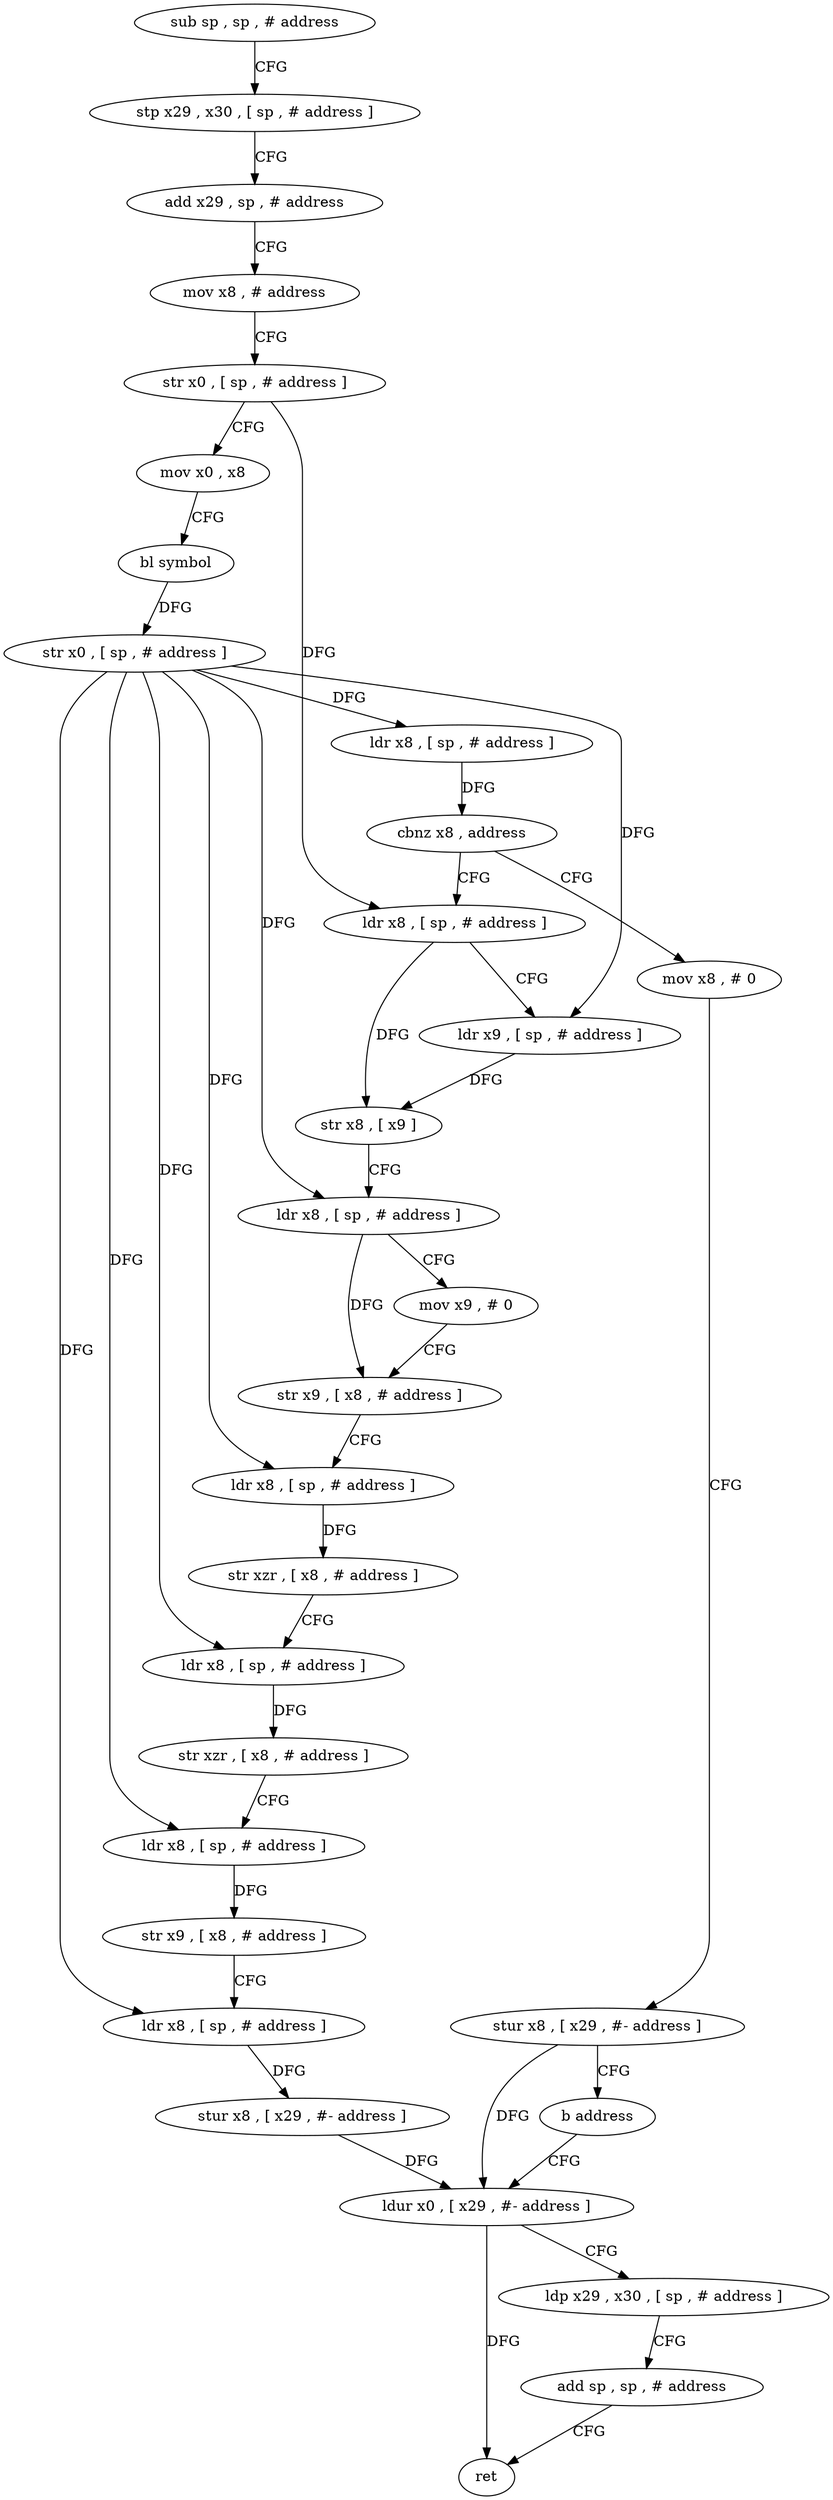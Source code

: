 digraph "func" {
"4211348" [label = "sub sp , sp , # address" ]
"4211352" [label = "stp x29 , x30 , [ sp , # address ]" ]
"4211356" [label = "add x29 , sp , # address" ]
"4211360" [label = "mov x8 , # address" ]
"4211364" [label = "str x0 , [ sp , # address ]" ]
"4211368" [label = "mov x0 , x8" ]
"4211372" [label = "bl symbol" ]
"4211376" [label = "str x0 , [ sp , # address ]" ]
"4211380" [label = "ldr x8 , [ sp , # address ]" ]
"4211384" [label = "cbnz x8 , address" ]
"4211400" [label = "ldr x8 , [ sp , # address ]" ]
"4211388" [label = "mov x8 , # 0" ]
"4211404" [label = "ldr x9 , [ sp , # address ]" ]
"4211408" [label = "str x8 , [ x9 ]" ]
"4211412" [label = "ldr x8 , [ sp , # address ]" ]
"4211416" [label = "mov x9 , # 0" ]
"4211420" [label = "str x9 , [ x8 , # address ]" ]
"4211424" [label = "ldr x8 , [ sp , # address ]" ]
"4211428" [label = "str xzr , [ x8 , # address ]" ]
"4211432" [label = "ldr x8 , [ sp , # address ]" ]
"4211436" [label = "str xzr , [ x8 , # address ]" ]
"4211440" [label = "ldr x8 , [ sp , # address ]" ]
"4211444" [label = "str x9 , [ x8 , # address ]" ]
"4211448" [label = "ldr x8 , [ sp , # address ]" ]
"4211452" [label = "stur x8 , [ x29 , #- address ]" ]
"4211456" [label = "ldur x0 , [ x29 , #- address ]" ]
"4211392" [label = "stur x8 , [ x29 , #- address ]" ]
"4211396" [label = "b address" ]
"4211460" [label = "ldp x29 , x30 , [ sp , # address ]" ]
"4211464" [label = "add sp , sp , # address" ]
"4211468" [label = "ret" ]
"4211348" -> "4211352" [ label = "CFG" ]
"4211352" -> "4211356" [ label = "CFG" ]
"4211356" -> "4211360" [ label = "CFG" ]
"4211360" -> "4211364" [ label = "CFG" ]
"4211364" -> "4211368" [ label = "CFG" ]
"4211364" -> "4211400" [ label = "DFG" ]
"4211368" -> "4211372" [ label = "CFG" ]
"4211372" -> "4211376" [ label = "DFG" ]
"4211376" -> "4211380" [ label = "DFG" ]
"4211376" -> "4211404" [ label = "DFG" ]
"4211376" -> "4211412" [ label = "DFG" ]
"4211376" -> "4211424" [ label = "DFG" ]
"4211376" -> "4211432" [ label = "DFG" ]
"4211376" -> "4211440" [ label = "DFG" ]
"4211376" -> "4211448" [ label = "DFG" ]
"4211380" -> "4211384" [ label = "DFG" ]
"4211384" -> "4211400" [ label = "CFG" ]
"4211384" -> "4211388" [ label = "CFG" ]
"4211400" -> "4211404" [ label = "CFG" ]
"4211400" -> "4211408" [ label = "DFG" ]
"4211388" -> "4211392" [ label = "CFG" ]
"4211404" -> "4211408" [ label = "DFG" ]
"4211408" -> "4211412" [ label = "CFG" ]
"4211412" -> "4211416" [ label = "CFG" ]
"4211412" -> "4211420" [ label = "DFG" ]
"4211416" -> "4211420" [ label = "CFG" ]
"4211420" -> "4211424" [ label = "CFG" ]
"4211424" -> "4211428" [ label = "DFG" ]
"4211428" -> "4211432" [ label = "CFG" ]
"4211432" -> "4211436" [ label = "DFG" ]
"4211436" -> "4211440" [ label = "CFG" ]
"4211440" -> "4211444" [ label = "DFG" ]
"4211444" -> "4211448" [ label = "CFG" ]
"4211448" -> "4211452" [ label = "DFG" ]
"4211452" -> "4211456" [ label = "DFG" ]
"4211456" -> "4211460" [ label = "CFG" ]
"4211456" -> "4211468" [ label = "DFG" ]
"4211392" -> "4211396" [ label = "CFG" ]
"4211392" -> "4211456" [ label = "DFG" ]
"4211396" -> "4211456" [ label = "CFG" ]
"4211460" -> "4211464" [ label = "CFG" ]
"4211464" -> "4211468" [ label = "CFG" ]
}
